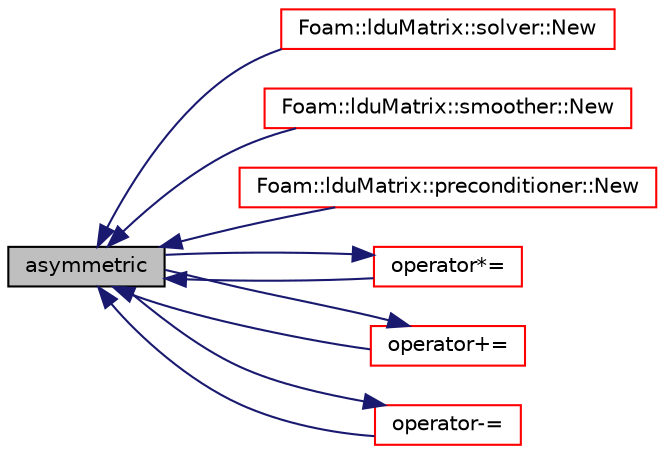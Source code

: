 digraph "asymmetric"
{
  bgcolor="transparent";
  edge [fontname="Helvetica",fontsize="10",labelfontname="Helvetica",labelfontsize="10"];
  node [fontname="Helvetica",fontsize="10",shape=record];
  rankdir="LR";
  Node821 [label="asymmetric",height=0.2,width=0.4,color="black", fillcolor="grey75", style="filled", fontcolor="black"];
  Node821 -> Node822 [dir="back",color="midnightblue",fontsize="10",style="solid",fontname="Helvetica"];
  Node822 [label="Foam::lduMatrix::solver::New",height=0.2,width=0.4,color="red",URL="$a27933.html#a7f0ad2a1628ce2f6fa3fbcbbcff552d8",tooltip="Return a new solver. "];
  Node821 -> Node824 [dir="back",color="midnightblue",fontsize="10",style="solid",fontname="Helvetica"];
  Node824 [label="Foam::lduMatrix::smoother::New",height=0.2,width=0.4,color="red",URL="$a27937.html#a8d5691dd7f25aa4a7f95ac1e786df099",tooltip="Return a new smoother. "];
  Node821 -> Node830 [dir="back",color="midnightblue",fontsize="10",style="solid",fontname="Helvetica"];
  Node830 [label="Foam::lduMatrix::preconditioner::New",height=0.2,width=0.4,color="red",URL="$a27941.html#a10c523f8a576f467c2ebf477d43107b7",tooltip="Return a new preconditioner. "];
  Node821 -> Node841 [dir="back",color="midnightblue",fontsize="10",style="solid",fontname="Helvetica"];
  Node841 [label="operator*=",height=0.2,width=0.4,color="red",URL="$a27929.html#a8b7e3e95bdfe12c335fe5d27d6d4fa9f"];
  Node841 -> Node821 [dir="back",color="midnightblue",fontsize="10",style="solid",fontname="Helvetica"];
  Node821 -> Node849 [dir="back",color="midnightblue",fontsize="10",style="solid",fontname="Helvetica"];
  Node849 [label="operator+=",height=0.2,width=0.4,color="red",URL="$a27929.html#aba4577bbc1ccadb63a82720d75378b4a"];
  Node849 -> Node821 [dir="back",color="midnightblue",fontsize="10",style="solid",fontname="Helvetica"];
  Node821 -> Node852 [dir="back",color="midnightblue",fontsize="10",style="solid",fontname="Helvetica"];
  Node852 [label="operator-=",height=0.2,width=0.4,color="red",URL="$a27929.html#ad74d793450215c8520bbee8e3084139d"];
  Node852 -> Node821 [dir="back",color="midnightblue",fontsize="10",style="solid",fontname="Helvetica"];
}
